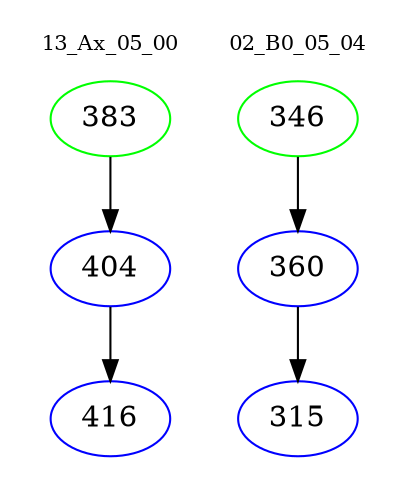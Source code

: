 digraph{
subgraph cluster_0 {
color = white
label = "13_Ax_05_00";
fontsize=10;
T0_383 [label="383", color="green"]
T0_383 -> T0_404 [color="black"]
T0_404 [label="404", color="blue"]
T0_404 -> T0_416 [color="black"]
T0_416 [label="416", color="blue"]
}
subgraph cluster_1 {
color = white
label = "02_B0_05_04";
fontsize=10;
T1_346 [label="346", color="green"]
T1_346 -> T1_360 [color="black"]
T1_360 [label="360", color="blue"]
T1_360 -> T1_315 [color="black"]
T1_315 [label="315", color="blue"]
}
}
